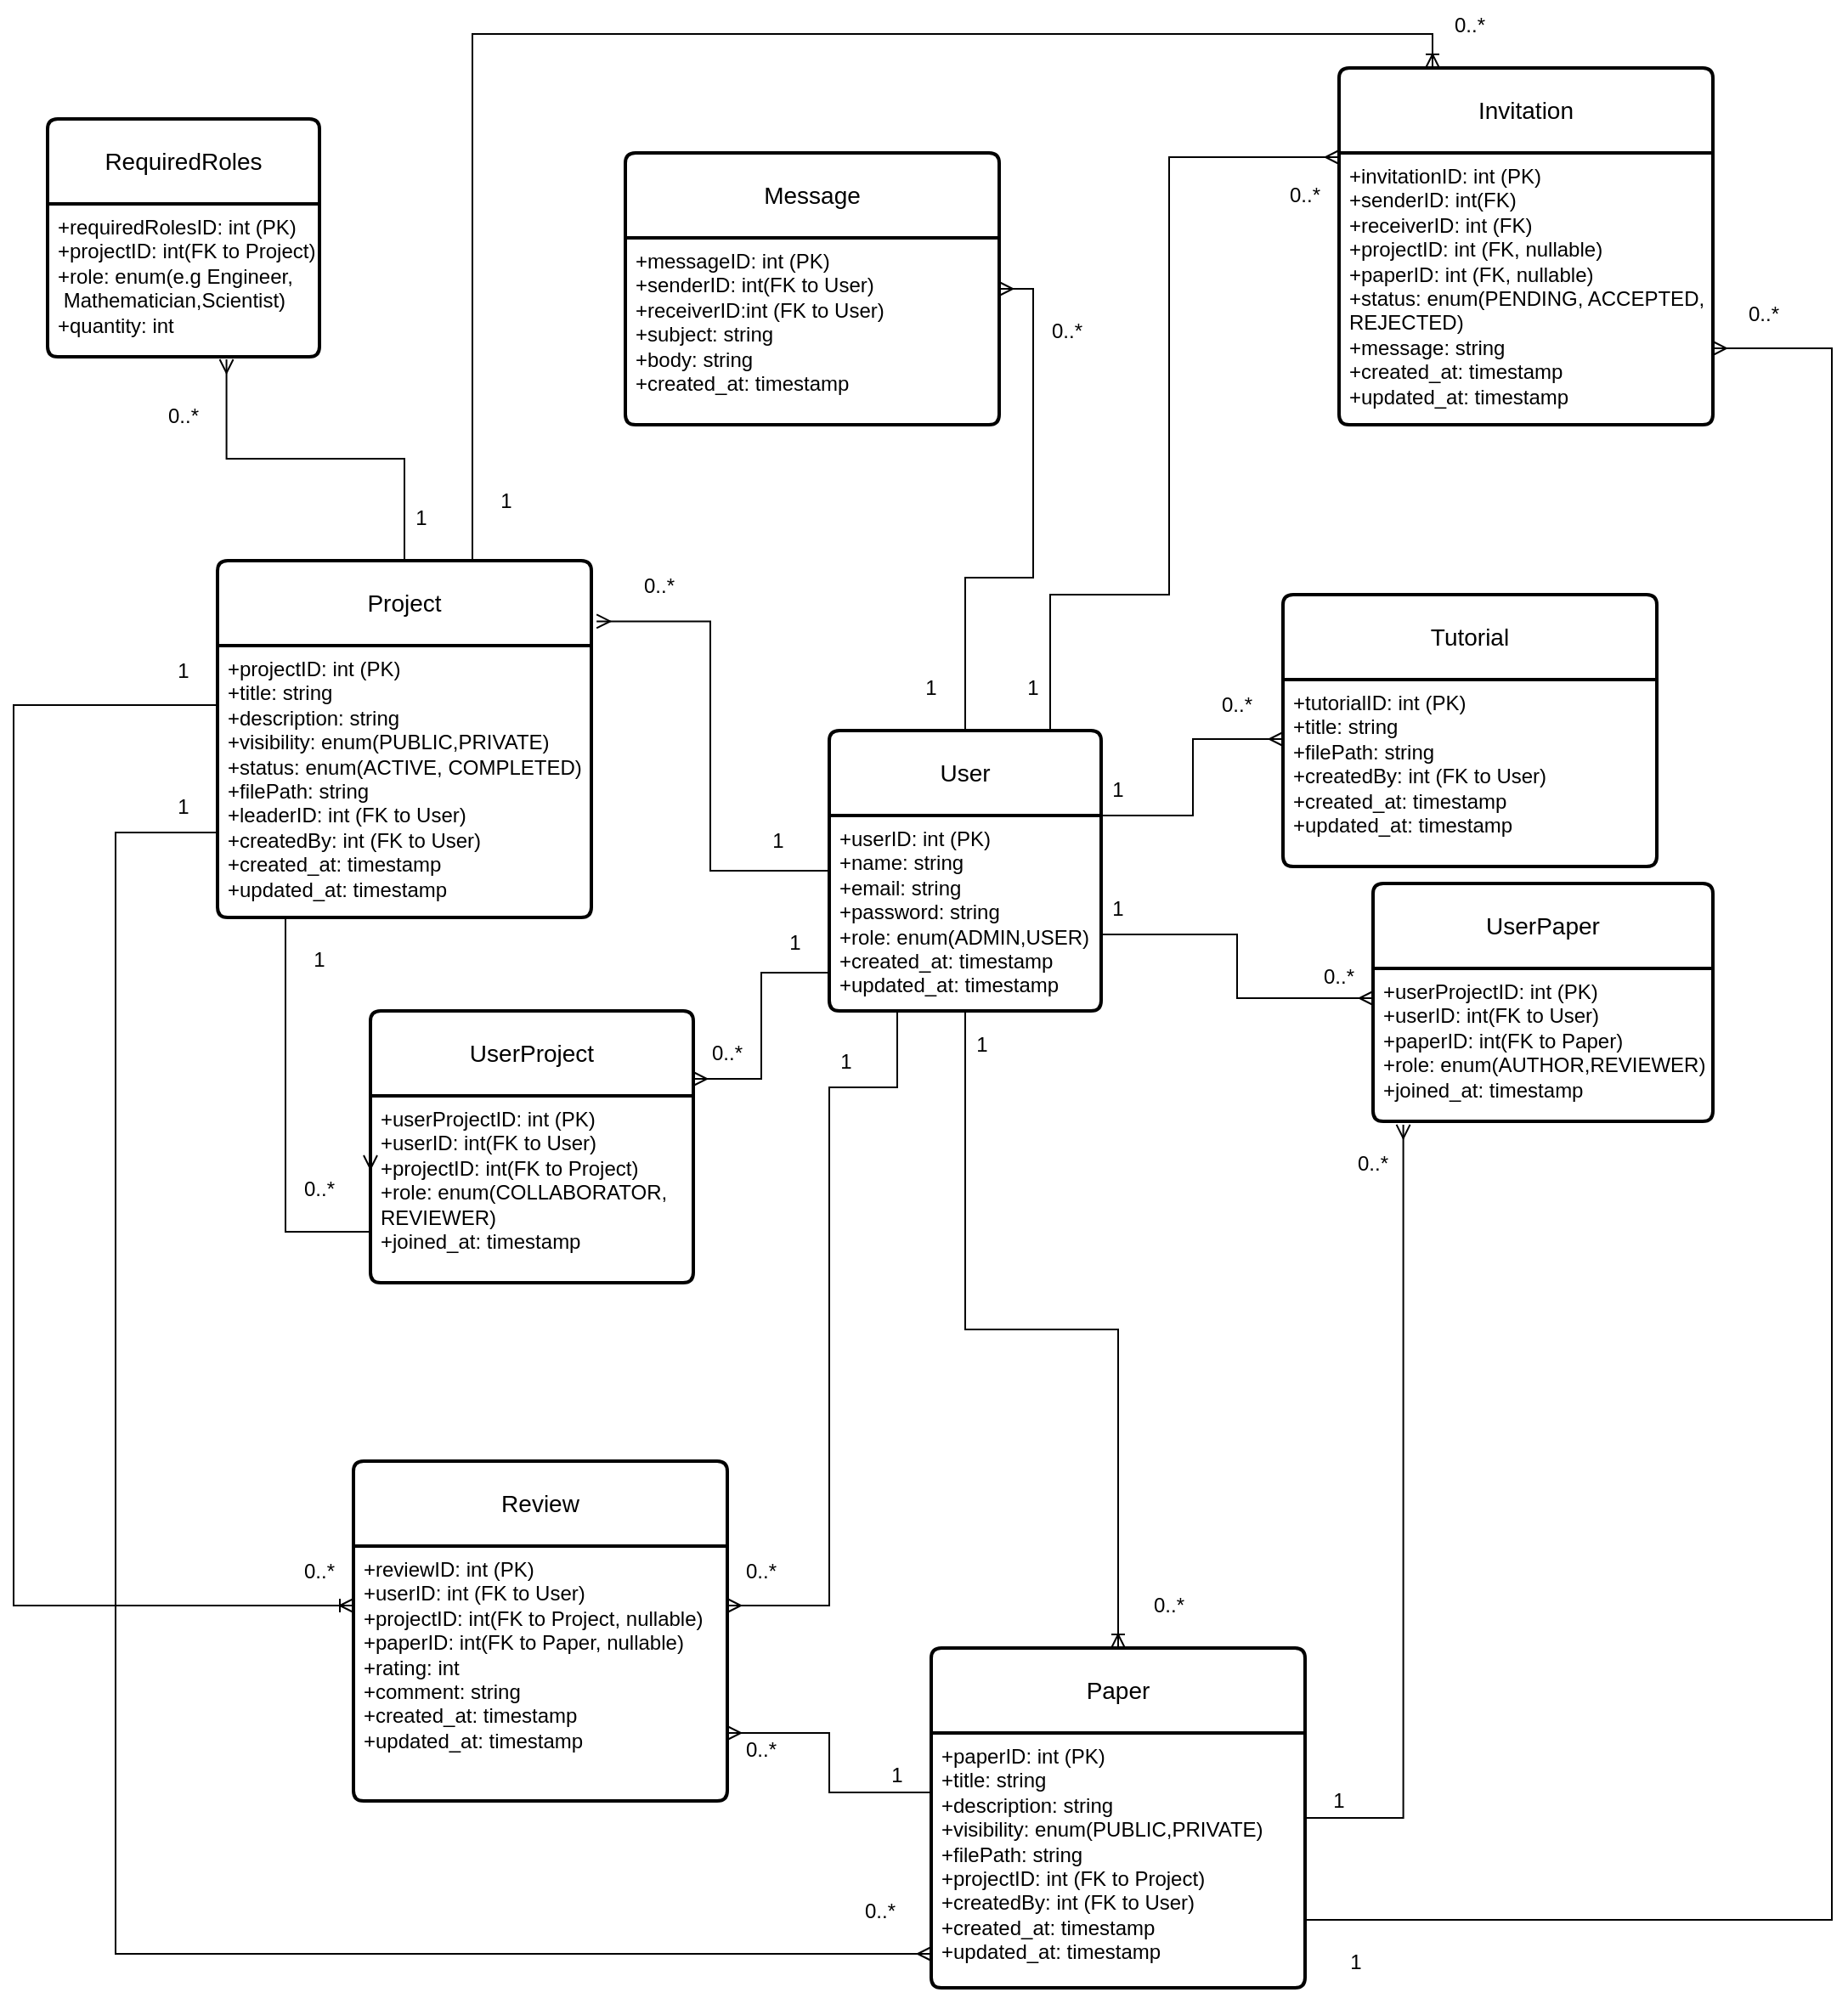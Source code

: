 <mxfile version="25.0.3">
  <diagram name="Page-1" id="Z2U6p0LVodjQmmG3kT3D">
    <mxGraphModel dx="3221" dy="2412" grid="1" gridSize="10" guides="1" tooltips="1" connect="1" arrows="1" fold="1" page="1" pageScale="1" pageWidth="827" pageHeight="1169" math="0" shadow="0">
      <root>
        <mxCell id="0" />
        <mxCell id="1" parent="0" />
        <mxCell id="RneDQQNkBCsze__7GoP--106" style="edgeStyle=orthogonalEdgeStyle;rounded=0;orthogonalLoop=1;jettySize=auto;html=1;entryX=0;entryY=0.5;entryDx=0;entryDy=0;endArrow=ERmany;endFill=0;" edge="1" parent="1" source="RneDQQNkBCsze__7GoP--2" target="RneDQQNkBCsze__7GoP--27">
          <mxGeometry relative="1" as="geometry">
            <Array as="points">
              <mxPoint x="554" y="160" />
              <mxPoint x="554" y="115" />
            </Array>
          </mxGeometry>
        </mxCell>
        <mxCell id="RneDQQNkBCsze__7GoP--108" style="edgeStyle=orthogonalEdgeStyle;rounded=0;orthogonalLoop=1;jettySize=auto;html=1;entryX=0;entryY=0.25;entryDx=0;entryDy=0;endArrow=ERmany;endFill=0;" edge="1" parent="1" source="RneDQQNkBCsze__7GoP--2" target="RneDQQNkBCsze__7GoP--39">
          <mxGeometry relative="1" as="geometry">
            <Array as="points">
              <mxPoint x="470" y="30" />
              <mxPoint x="540" y="30" />
              <mxPoint x="540" y="-227" />
            </Array>
          </mxGeometry>
        </mxCell>
        <mxCell id="RneDQQNkBCsze__7GoP--119" style="edgeStyle=orthogonalEdgeStyle;rounded=0;orthogonalLoop=1;jettySize=auto;html=1;entryX=1;entryY=0.5;entryDx=0;entryDy=0;endArrow=ERmany;endFill=0;" edge="1" parent="1" source="RneDQQNkBCsze__7GoP--2" target="RneDQQNkBCsze__7GoP--35">
          <mxGeometry relative="1" as="geometry" />
        </mxCell>
        <mxCell id="RneDQQNkBCsze__7GoP--2" value="User" style="swimlane;childLayout=stackLayout;horizontal=1;startSize=50;horizontalStack=0;rounded=1;fontSize=14;fontStyle=0;strokeWidth=2;resizeParent=0;resizeLast=1;shadow=0;dashed=0;align=center;arcSize=4;whiteSpace=wrap;html=1;" vertex="1" parent="1">
          <mxGeometry x="340" y="110" width="160" height="165" as="geometry" />
        </mxCell>
        <mxCell id="RneDQQNkBCsze__7GoP--3" value="+userID: int (PK)&lt;br&gt;+name: string&lt;br&gt;+email: string&lt;div&gt;+password: string&lt;/div&gt;&lt;div&gt;+role: enum(ADMIN,USER)&lt;/div&gt;&lt;div&gt;+created_at: timestamp&lt;/div&gt;&lt;div&gt;+updated_at: timestamp&lt;br&gt;&lt;div&gt;&lt;br&gt;&lt;/div&gt;&lt;div&gt;&lt;div&gt;&lt;br&gt;&lt;/div&gt;&lt;/div&gt;&lt;/div&gt;" style="align=left;strokeColor=none;fillColor=none;spacingLeft=4;fontSize=12;verticalAlign=top;resizable=0;rotatable=0;part=1;html=1;" vertex="1" parent="RneDQQNkBCsze__7GoP--2">
          <mxGeometry y="50" width="160" height="70" as="geometry" />
        </mxCell>
        <mxCell id="RneDQQNkBCsze__7GoP--4" value="&lt;div&gt;&lt;div&gt;&lt;br&gt;&lt;/div&gt;&lt;/div&gt;" style="align=left;strokeColor=none;fillColor=none;spacingLeft=4;fontSize=12;verticalAlign=top;resizable=0;rotatable=0;part=1;html=1;" vertex="1" parent="RneDQQNkBCsze__7GoP--2">
          <mxGeometry y="120" width="160" height="45" as="geometry" />
        </mxCell>
        <mxCell id="RneDQQNkBCsze__7GoP--116" style="edgeStyle=orthogonalEdgeStyle;rounded=0;orthogonalLoop=1;jettySize=auto;html=1;entryX=0.25;entryY=0;entryDx=0;entryDy=0;endArrow=ERoneToMany;endFill=0;" edge="1" parent="1" source="RneDQQNkBCsze__7GoP--5" target="RneDQQNkBCsze__7GoP--39">
          <mxGeometry relative="1" as="geometry">
            <Array as="points">
              <mxPoint x="130" y="-300" />
              <mxPoint x="695" y="-300" />
            </Array>
          </mxGeometry>
        </mxCell>
        <mxCell id="RneDQQNkBCsze__7GoP--5" value="Project" style="swimlane;childLayout=stackLayout;horizontal=1;startSize=50;horizontalStack=0;rounded=1;fontSize=14;fontStyle=0;strokeWidth=2;resizeParent=0;resizeLast=1;shadow=0;dashed=0;align=center;arcSize=4;whiteSpace=wrap;html=1;" vertex="1" parent="1">
          <mxGeometry x="-20" y="10" width="220" height="210" as="geometry" />
        </mxCell>
        <mxCell id="RneDQQNkBCsze__7GoP--6" value="+projectID: int (PK)&lt;br&gt;+title: string&lt;br&gt;+description: string&lt;div&gt;+visibility: enum(PUBLIC,PRIVATE)&lt;/div&gt;&lt;div&gt;+status: enum(ACTIVE, COMPLETED)&lt;/div&gt;&lt;div&gt;+filePath: string&lt;/div&gt;&lt;div&gt;+leaderID: int (FK to User&lt;span style=&quot;background-color: initial;&quot;&gt;)&lt;/span&gt;&lt;/div&gt;&lt;div&gt;&lt;span style=&quot;background-color: initial;&quot;&gt;+createdBy: int (FK to User)&lt;/span&gt;&lt;/div&gt;&lt;div&gt;+created_at: timestamp&lt;/div&gt;&lt;div&gt;+updated_at: timestamp&lt;br&gt;&lt;div&gt;&lt;br&gt;&lt;/div&gt;&lt;div&gt;&lt;div&gt;&lt;br&gt;&lt;/div&gt;&lt;/div&gt;&lt;/div&gt;" style="align=left;strokeColor=none;fillColor=none;spacingLeft=4;fontSize=12;verticalAlign=top;resizable=0;rotatable=0;part=1;html=1;" vertex="1" parent="RneDQQNkBCsze__7GoP--5">
          <mxGeometry y="50" width="220" height="70" as="geometry" />
        </mxCell>
        <mxCell id="RneDQQNkBCsze__7GoP--7" value="&lt;div&gt;&lt;div&gt;&lt;br&gt;&lt;/div&gt;&lt;/div&gt;&lt;div&gt;&lt;br&gt;&lt;/div&gt;" style="align=left;strokeColor=none;fillColor=none;spacingLeft=4;fontSize=12;verticalAlign=top;resizable=0;rotatable=0;part=1;html=1;" vertex="1" parent="RneDQQNkBCsze__7GoP--5">
          <mxGeometry y="120" width="220" height="90" as="geometry" />
        </mxCell>
        <mxCell id="RneDQQNkBCsze__7GoP--8" value="RequiredRoles" style="swimlane;childLayout=stackLayout;horizontal=1;startSize=50;horizontalStack=0;rounded=1;fontSize=14;fontStyle=0;strokeWidth=2;resizeParent=0;resizeLast=1;shadow=0;dashed=0;align=center;arcSize=4;whiteSpace=wrap;html=1;" vertex="1" parent="1">
          <mxGeometry x="-120" y="-250" width="160" height="140" as="geometry" />
        </mxCell>
        <mxCell id="RneDQQNkBCsze__7GoP--9" value="+requiredRolesID: int (PK)&lt;div&gt;+projectID: int(FK to Project)&lt;br&gt;&lt;div&gt;+role: enum(e.g Engineer,&lt;/div&gt;&lt;div&gt;&amp;nbsp;Mathematician,Scientist)&lt;/div&gt;&lt;div&gt;+quantity: int&lt;/div&gt;&lt;div&gt;&lt;br&gt;&lt;/div&gt;&lt;div&gt;&lt;br&gt;&lt;div&gt;&lt;br&gt;&lt;/div&gt;&lt;div&gt;&lt;div&gt;&lt;br&gt;&lt;/div&gt;&lt;/div&gt;&lt;/div&gt;&lt;/div&gt;" style="align=left;strokeColor=none;fillColor=none;spacingLeft=4;fontSize=12;verticalAlign=top;resizable=0;rotatable=0;part=1;html=1;" vertex="1" parent="RneDQQNkBCsze__7GoP--8">
          <mxGeometry y="50" width="160" height="70" as="geometry" />
        </mxCell>
        <mxCell id="RneDQQNkBCsze__7GoP--10" value="&lt;div&gt;&lt;div&gt;&lt;br&gt;&lt;/div&gt;&lt;/div&gt;" style="align=left;strokeColor=none;fillColor=none;spacingLeft=4;fontSize=12;verticalAlign=top;resizable=0;rotatable=0;part=1;html=1;" vertex="1" parent="RneDQQNkBCsze__7GoP--8">
          <mxGeometry y="120" width="160" height="20" as="geometry" />
        </mxCell>
        <mxCell id="RneDQQNkBCsze__7GoP--11" value="Paper" style="swimlane;childLayout=stackLayout;horizontal=1;startSize=50;horizontalStack=0;rounded=1;fontSize=14;fontStyle=0;strokeWidth=2;resizeParent=0;resizeLast=1;shadow=0;dashed=0;align=center;arcSize=4;whiteSpace=wrap;html=1;" vertex="1" parent="1">
          <mxGeometry x="400" y="650" width="220" height="200" as="geometry" />
        </mxCell>
        <mxCell id="RneDQQNkBCsze__7GoP--12" value="+paperID: int (PK)&lt;br&gt;+title: string&lt;br&gt;+description: string&lt;div&gt;+visibility: enum(PUBLIC,PRIVATE)&lt;/div&gt;&lt;div&gt;+filePath: string&lt;/div&gt;&lt;div&gt;+projectID: int (FK to Project&lt;span style=&quot;background-color: initial;&quot;&gt;)&lt;/span&gt;&lt;/div&gt;&lt;div&gt;&lt;span style=&quot;background-color: initial;&quot;&gt;+createdBy: int (FK to User)&lt;/span&gt;&lt;/div&gt;&lt;div&gt;+created_at: timestamp&lt;/div&gt;&lt;div&gt;+updated_at: timestamp&lt;br&gt;&lt;div&gt;&lt;br&gt;&lt;/div&gt;&lt;div&gt;&lt;div&gt;&lt;br&gt;&lt;/div&gt;&lt;/div&gt;&lt;/div&gt;" style="align=left;strokeColor=none;fillColor=none;spacingLeft=4;fontSize=12;verticalAlign=top;resizable=0;rotatable=0;part=1;html=1;" vertex="1" parent="RneDQQNkBCsze__7GoP--11">
          <mxGeometry y="50" width="220" height="70" as="geometry" />
        </mxCell>
        <mxCell id="RneDQQNkBCsze__7GoP--13" value="&lt;div&gt;&lt;div&gt;&lt;br&gt;&lt;/div&gt;&lt;/div&gt;" style="align=left;strokeColor=none;fillColor=none;spacingLeft=4;fontSize=12;verticalAlign=top;resizable=0;rotatable=0;part=1;html=1;" vertex="1" parent="RneDQQNkBCsze__7GoP--11">
          <mxGeometry y="120" width="220" height="80" as="geometry" />
        </mxCell>
        <mxCell id="RneDQQNkBCsze__7GoP--14" value="UserProject" style="swimlane;childLayout=stackLayout;horizontal=1;startSize=50;horizontalStack=0;rounded=1;fontSize=14;fontStyle=0;strokeWidth=2;resizeParent=0;resizeLast=1;shadow=0;dashed=0;align=center;arcSize=4;whiteSpace=wrap;html=1;" vertex="1" parent="1">
          <mxGeometry x="70" y="275" width="190" height="160" as="geometry" />
        </mxCell>
        <mxCell id="RneDQQNkBCsze__7GoP--15" value="+userProjectID: int (PK)&lt;div&gt;+userID: int(FK to User)&lt;/div&gt;&lt;div&gt;+projectID: int(FK to Project)&lt;br&gt;&lt;div&gt;+role: enum(COLLABORATOR,&lt;/div&gt;&lt;div&gt;REVIEWER)&amp;nbsp;&lt;/div&gt;&lt;div&gt;+joined_at: timestamp&lt;/div&gt;&lt;div&gt;&lt;br&gt;&lt;/div&gt;&lt;div&gt;&lt;br&gt;&lt;div&gt;&lt;br&gt;&lt;/div&gt;&lt;div&gt;&lt;div&gt;&lt;br&gt;&lt;/div&gt;&lt;/div&gt;&lt;/div&gt;&lt;/div&gt;" style="align=left;strokeColor=none;fillColor=none;spacingLeft=4;fontSize=12;verticalAlign=top;resizable=0;rotatable=0;part=1;html=1;" vertex="1" parent="RneDQQNkBCsze__7GoP--14">
          <mxGeometry y="50" width="190" height="70" as="geometry" />
        </mxCell>
        <mxCell id="RneDQQNkBCsze__7GoP--16" value="&lt;div&gt;&lt;div&gt;&lt;br&gt;&lt;/div&gt;&lt;/div&gt;" style="align=left;strokeColor=none;fillColor=none;spacingLeft=4;fontSize=12;verticalAlign=top;resizable=0;rotatable=0;part=1;html=1;" vertex="1" parent="RneDQQNkBCsze__7GoP--14">
          <mxGeometry y="120" width="190" height="40" as="geometry" />
        </mxCell>
        <mxCell id="RneDQQNkBCsze__7GoP--17" value="UserPaper" style="swimlane;childLayout=stackLayout;horizontal=1;startSize=50;horizontalStack=0;rounded=1;fontSize=14;fontStyle=0;strokeWidth=2;resizeParent=0;resizeLast=1;shadow=0;dashed=0;align=center;arcSize=4;whiteSpace=wrap;html=1;" vertex="1" parent="1">
          <mxGeometry x="660" y="200" width="200" height="140" as="geometry" />
        </mxCell>
        <mxCell id="RneDQQNkBCsze__7GoP--18" value="+userProjectID: int (PK)&lt;div&gt;+userID: int(FK to User)&lt;/div&gt;&lt;div&gt;+paperID: int(FK to Paper)&lt;br&gt;&lt;div&gt;+role: enum(AUTHOR,&lt;span style=&quot;background-color: initial;&quot;&gt;REVIEWER)&amp;nbsp;&lt;/span&gt;&lt;/div&gt;&lt;div&gt;+joined_at: timestamp&lt;/div&gt;&lt;div&gt;&lt;br&gt;&lt;/div&gt;&lt;div&gt;&lt;br&gt;&lt;div&gt;&lt;br&gt;&lt;/div&gt;&lt;div&gt;&lt;div&gt;&lt;br&gt;&lt;/div&gt;&lt;/div&gt;&lt;/div&gt;&lt;/div&gt;" style="align=left;strokeColor=none;fillColor=none;spacingLeft=4;fontSize=12;verticalAlign=top;resizable=0;rotatable=0;part=1;html=1;" vertex="1" parent="RneDQQNkBCsze__7GoP--17">
          <mxGeometry y="50" width="200" height="70" as="geometry" />
        </mxCell>
        <mxCell id="RneDQQNkBCsze__7GoP--19" value="&lt;div&gt;&lt;div&gt;&lt;br&gt;&lt;/div&gt;&lt;/div&gt;" style="align=left;strokeColor=none;fillColor=none;spacingLeft=4;fontSize=12;verticalAlign=top;resizable=0;rotatable=0;part=1;html=1;" vertex="1" parent="RneDQQNkBCsze__7GoP--17">
          <mxGeometry y="120" width="200" height="20" as="geometry" />
        </mxCell>
        <mxCell id="RneDQQNkBCsze__7GoP--20" value="Review" style="swimlane;childLayout=stackLayout;horizontal=1;startSize=50;horizontalStack=0;rounded=1;fontSize=14;fontStyle=0;strokeWidth=2;resizeParent=0;resizeLast=1;shadow=0;dashed=0;align=center;arcSize=4;whiteSpace=wrap;html=1;" vertex="1" parent="1">
          <mxGeometry x="60" y="540" width="220" height="200" as="geometry" />
        </mxCell>
        <mxCell id="RneDQQNkBCsze__7GoP--21" value="+reviewID: int (PK)&lt;br&gt;+userID: int (FK to User)&lt;br&gt;+projectID: int(FK to Project, nullable)&lt;div&gt;+paperID: int(FK to Paper, nullable)&lt;/div&gt;&lt;div&gt;+rating: int&lt;/div&gt;&lt;div&gt;+comment: string&lt;/div&gt;&lt;div&gt;+created_at: timestamp&lt;/div&gt;&lt;div&gt;+updated_at: timestamp&lt;br&gt;&lt;div&gt;&lt;br&gt;&lt;/div&gt;&lt;div&gt;&lt;div&gt;&lt;br&gt;&lt;/div&gt;&lt;/div&gt;&lt;/div&gt;" style="align=left;strokeColor=none;fillColor=none;spacingLeft=4;fontSize=12;verticalAlign=top;resizable=0;rotatable=0;part=1;html=1;" vertex="1" parent="RneDQQNkBCsze__7GoP--20">
          <mxGeometry y="50" width="220" height="70" as="geometry" />
        </mxCell>
        <mxCell id="RneDQQNkBCsze__7GoP--22" value="&lt;div&gt;&lt;div&gt;&lt;br&gt;&lt;/div&gt;&lt;/div&gt;" style="align=left;strokeColor=none;fillColor=none;spacingLeft=4;fontSize=12;verticalAlign=top;resizable=0;rotatable=0;part=1;html=1;" vertex="1" parent="RneDQQNkBCsze__7GoP--20">
          <mxGeometry y="120" width="220" height="80" as="geometry" />
        </mxCell>
        <mxCell id="RneDQQNkBCsze__7GoP--26" value="Tutorial" style="swimlane;childLayout=stackLayout;horizontal=1;startSize=50;horizontalStack=0;rounded=1;fontSize=14;fontStyle=0;strokeWidth=2;resizeParent=0;resizeLast=1;shadow=0;dashed=0;align=center;arcSize=4;whiteSpace=wrap;html=1;" vertex="1" parent="1">
          <mxGeometry x="607" y="30" width="220" height="160" as="geometry" />
        </mxCell>
        <mxCell id="RneDQQNkBCsze__7GoP--27" value="+tutorialID: int (PK)&lt;br&gt;+title: string&lt;br&gt;+filePath: string&lt;div&gt;&lt;span style=&quot;background-color: initial;&quot;&gt;+createdBy: int (FK to User)&lt;/span&gt;&lt;/div&gt;&lt;div&gt;+created_at: timestamp&lt;/div&gt;&lt;div&gt;+updated_at: timestamp&lt;br&gt;&lt;div&gt;&lt;br&gt;&lt;/div&gt;&lt;div&gt;&lt;div&gt;&lt;br&gt;&lt;/div&gt;&lt;/div&gt;&lt;/div&gt;" style="align=left;strokeColor=none;fillColor=none;spacingLeft=4;fontSize=12;verticalAlign=top;resizable=0;rotatable=0;part=1;html=1;" vertex="1" parent="RneDQQNkBCsze__7GoP--26">
          <mxGeometry y="50" width="220" height="70" as="geometry" />
        </mxCell>
        <mxCell id="RneDQQNkBCsze__7GoP--28" value="&lt;div&gt;&lt;div&gt;&lt;br&gt;&lt;/div&gt;&lt;/div&gt;&lt;div&gt;&lt;br&gt;&lt;/div&gt;" style="align=left;strokeColor=none;fillColor=none;spacingLeft=4;fontSize=12;verticalAlign=top;resizable=0;rotatable=0;part=1;html=1;" vertex="1" parent="RneDQQNkBCsze__7GoP--26">
          <mxGeometry y="120" width="220" height="90" as="geometry" />
        </mxCell>
        <mxCell id="RneDQQNkBCsze__7GoP--29" value="&lt;div&gt;&lt;div&gt;&lt;br&gt;&lt;/div&gt;&lt;/div&gt;&lt;div&gt;&lt;br&gt;&lt;/div&gt;" style="align=left;strokeColor=none;fillColor=none;spacingLeft=4;fontSize=12;verticalAlign=top;resizable=0;rotatable=0;part=1;html=1;" vertex="1" parent="RneDQQNkBCsze__7GoP--26">
          <mxGeometry y="210" width="220" height="-50" as="geometry" />
        </mxCell>
        <mxCell id="RneDQQNkBCsze__7GoP--34" value="&lt;div&gt;&lt;div&gt;&lt;br&gt;&lt;/div&gt;&lt;/div&gt;&lt;div&gt;&lt;br&gt;&lt;/div&gt;" style="align=left;strokeColor=none;fillColor=none;spacingLeft=4;fontSize=12;verticalAlign=top;resizable=0;rotatable=0;part=1;html=1;" vertex="1" parent="RneDQQNkBCsze__7GoP--26">
          <mxGeometry y="160" width="220" as="geometry" />
        </mxCell>
        <mxCell id="RneDQQNkBCsze__7GoP--35" value="Message" style="swimlane;childLayout=stackLayout;horizontal=1;startSize=50;horizontalStack=0;rounded=1;fontSize=14;fontStyle=0;strokeWidth=2;resizeParent=0;resizeLast=1;shadow=0;dashed=0;align=center;arcSize=4;whiteSpace=wrap;html=1;" vertex="1" parent="1">
          <mxGeometry x="220" y="-230" width="220" height="160" as="geometry" />
        </mxCell>
        <mxCell id="RneDQQNkBCsze__7GoP--36" value="+messageID: int (PK)&lt;br&gt;+senderID: int(FK to User)&lt;br&gt;+receiverID:int (FK to User)&lt;div&gt;&lt;span style=&quot;background-color: initial;&quot;&gt;+subject: string&lt;/span&gt;&lt;/div&gt;&lt;div&gt;&lt;span style=&quot;background-color: initial;&quot;&gt;+body: string&lt;/span&gt;&lt;/div&gt;&lt;div&gt;+created_at: timestamp&lt;/div&gt;&lt;div&gt;&lt;div&gt;&lt;br&gt;&lt;/div&gt;&lt;div&gt;&lt;div&gt;&lt;br&gt;&lt;/div&gt;&lt;/div&gt;&lt;/div&gt;" style="align=left;strokeColor=none;fillColor=none;spacingLeft=4;fontSize=12;verticalAlign=top;resizable=0;rotatable=0;part=1;html=1;" vertex="1" parent="RneDQQNkBCsze__7GoP--35">
          <mxGeometry y="50" width="220" height="70" as="geometry" />
        </mxCell>
        <mxCell id="RneDQQNkBCsze__7GoP--37" value="&lt;div&gt;&lt;div&gt;&lt;br&gt;&lt;/div&gt;&lt;/div&gt;&lt;div&gt;&lt;br&gt;&lt;/div&gt;" style="align=left;strokeColor=none;fillColor=none;spacingLeft=4;fontSize=12;verticalAlign=top;resizable=0;rotatable=0;part=1;html=1;" vertex="1" parent="RneDQQNkBCsze__7GoP--35">
          <mxGeometry y="120" width="220" height="90" as="geometry" />
        </mxCell>
        <mxCell id="RneDQQNkBCsze__7GoP--38" value="&lt;div&gt;&lt;div&gt;&lt;br&gt;&lt;/div&gt;&lt;/div&gt;&lt;div&gt;&lt;br&gt;&lt;/div&gt;" style="align=left;strokeColor=none;fillColor=none;spacingLeft=4;fontSize=12;verticalAlign=top;resizable=0;rotatable=0;part=1;html=1;" vertex="1" parent="RneDQQNkBCsze__7GoP--35">
          <mxGeometry y="210" width="220" height="-50" as="geometry" />
        </mxCell>
        <mxCell id="RneDQQNkBCsze__7GoP--39" value="Invitation" style="swimlane;childLayout=stackLayout;horizontal=1;startSize=50;horizontalStack=0;rounded=1;fontSize=14;fontStyle=0;strokeWidth=2;resizeParent=0;resizeLast=1;shadow=0;dashed=0;align=center;arcSize=4;whiteSpace=wrap;html=1;" vertex="1" parent="1">
          <mxGeometry x="640" y="-280" width="220" height="210" as="geometry" />
        </mxCell>
        <mxCell id="RneDQQNkBCsze__7GoP--40" value="+invitationID: int (PK)&lt;br&gt;+senderID: int(FK)&lt;br&gt;+receiverID: int (FK)&lt;div&gt;+projectID: int (FK, nullable)&lt;/div&gt;&lt;div&gt;+paperID: int (FK, nullable)&lt;/div&gt;&lt;div&gt;+status: enum(PENDING, ACCEPTED,&lt;/div&gt;&lt;div&gt;REJECTED)&lt;/div&gt;&lt;div&gt;&lt;span style=&quot;background-color: initial;&quot;&gt;+message: string&lt;/span&gt;&lt;/div&gt;&lt;div&gt;+created_at: timestamp&lt;/div&gt;&lt;div&gt;+updated_at: timestamp&lt;br&gt;&lt;div&gt;&lt;br&gt;&lt;/div&gt;&lt;div&gt;&lt;div&gt;&lt;br&gt;&lt;/div&gt;&lt;/div&gt;&lt;/div&gt;" style="align=left;strokeColor=none;fillColor=none;spacingLeft=4;fontSize=12;verticalAlign=top;resizable=0;rotatable=0;part=1;html=1;" vertex="1" parent="RneDQQNkBCsze__7GoP--39">
          <mxGeometry y="50" width="220" height="70" as="geometry" />
        </mxCell>
        <mxCell id="RneDQQNkBCsze__7GoP--41" value="&lt;div&gt;&lt;div&gt;&lt;br&gt;&lt;/div&gt;&lt;/div&gt;" style="align=left;strokeColor=none;fillColor=none;spacingLeft=4;fontSize=12;verticalAlign=top;resizable=0;rotatable=0;part=1;html=1;" vertex="1" parent="RneDQQNkBCsze__7GoP--39">
          <mxGeometry y="120" width="220" height="90" as="geometry" />
        </mxCell>
        <mxCell id="RneDQQNkBCsze__7GoP--64" style="edgeStyle=orthogonalEdgeStyle;rounded=0;orthogonalLoop=1;jettySize=auto;html=1;entryX=1.014;entryY=0.17;entryDx=0;entryDy=0;entryPerimeter=0;endArrow=ERmany;endFill=0;" edge="1" parent="1" source="RneDQQNkBCsze__7GoP--2" target="RneDQQNkBCsze__7GoP--5">
          <mxGeometry relative="1" as="geometry" />
        </mxCell>
        <mxCell id="RneDQQNkBCsze__7GoP--65" value="1" style="text;html=1;align=center;verticalAlign=middle;whiteSpace=wrap;rounded=0;" vertex="1" parent="1">
          <mxGeometry x="280" y="160" width="60" height="30" as="geometry" />
        </mxCell>
        <mxCell id="RneDQQNkBCsze__7GoP--66" value="0..*" style="text;html=1;align=center;verticalAlign=middle;whiteSpace=wrap;rounded=0;" vertex="1" parent="1">
          <mxGeometry x="210" y="10" width="60" height="30" as="geometry" />
        </mxCell>
        <mxCell id="RneDQQNkBCsze__7GoP--67" style="edgeStyle=orthogonalEdgeStyle;rounded=0;orthogonalLoop=1;jettySize=auto;html=1;entryX=1;entryY=0.25;entryDx=0;entryDy=0;endArrow=ERmany;endFill=0;" edge="1" parent="1" source="RneDQQNkBCsze__7GoP--4" target="RneDQQNkBCsze__7GoP--14">
          <mxGeometry relative="1" as="geometry" />
        </mxCell>
        <mxCell id="RneDQQNkBCsze__7GoP--68" value="1" style="text;html=1;align=center;verticalAlign=middle;whiteSpace=wrap;rounded=0;" vertex="1" parent="1">
          <mxGeometry x="290" y="220" width="60" height="30" as="geometry" />
        </mxCell>
        <mxCell id="RneDQQNkBCsze__7GoP--69" value="0..*" style="text;html=1;align=center;verticalAlign=middle;whiteSpace=wrap;rounded=0;" vertex="1" parent="1">
          <mxGeometry x="250" y="285" width="60" height="30" as="geometry" />
        </mxCell>
        <mxCell id="RneDQQNkBCsze__7GoP--70" style="edgeStyle=orthogonalEdgeStyle;rounded=0;orthogonalLoop=1;jettySize=auto;html=1;entryX=0;entryY=0.5;entryDx=0;entryDy=0;endArrow=ERmany;endFill=0;" edge="1" parent="1" source="RneDQQNkBCsze__7GoP--7" target="RneDQQNkBCsze__7GoP--15">
          <mxGeometry relative="1" as="geometry">
            <Array as="points">
              <mxPoint x="20" y="405" />
            </Array>
          </mxGeometry>
        </mxCell>
        <mxCell id="RneDQQNkBCsze__7GoP--71" value="1" style="text;html=1;align=center;verticalAlign=middle;whiteSpace=wrap;rounded=0;" vertex="1" parent="1">
          <mxGeometry x="10" y="230" width="60" height="30" as="geometry" />
        </mxCell>
        <mxCell id="RneDQQNkBCsze__7GoP--72" value="0..*" style="text;html=1;align=center;verticalAlign=middle;whiteSpace=wrap;rounded=0;" vertex="1" parent="1">
          <mxGeometry x="10" y="365" width="60" height="30" as="geometry" />
        </mxCell>
        <mxCell id="RneDQQNkBCsze__7GoP--73" style="edgeStyle=orthogonalEdgeStyle;rounded=0;orthogonalLoop=1;jettySize=auto;html=1;entryX=0.5;entryY=0;entryDx=0;entryDy=0;endArrow=ERoneToMany;endFill=0;" edge="1" parent="1" source="RneDQQNkBCsze__7GoP--4" target="RneDQQNkBCsze__7GoP--11">
          <mxGeometry relative="1" as="geometry" />
        </mxCell>
        <mxCell id="RneDQQNkBCsze__7GoP--75" value="1" style="text;html=1;align=center;verticalAlign=middle;whiteSpace=wrap;rounded=0;" vertex="1" parent="1">
          <mxGeometry x="400" y="280" width="60" height="30" as="geometry" />
        </mxCell>
        <mxCell id="RneDQQNkBCsze__7GoP--76" value="0..*" style="text;html=1;align=center;verticalAlign=middle;whiteSpace=wrap;rounded=0;" vertex="1" parent="1">
          <mxGeometry x="510" y="610" width="60" height="30" as="geometry" />
        </mxCell>
        <mxCell id="RneDQQNkBCsze__7GoP--77" style="edgeStyle=orthogonalEdgeStyle;rounded=0;orthogonalLoop=1;jettySize=auto;html=1;entryX=0;entryY=0.25;entryDx=0;entryDy=0;endArrow=ERmany;endFill=0;" edge="1" parent="1" source="RneDQQNkBCsze__7GoP--3" target="RneDQQNkBCsze__7GoP--18">
          <mxGeometry relative="1" as="geometry">
            <Array as="points">
              <mxPoint x="580" y="230" />
              <mxPoint x="580" y="268" />
            </Array>
          </mxGeometry>
        </mxCell>
        <mxCell id="RneDQQNkBCsze__7GoP--78" value="1" style="text;html=1;align=center;verticalAlign=middle;whiteSpace=wrap;rounded=0;" vertex="1" parent="1">
          <mxGeometry x="480" y="200" width="60" height="30" as="geometry" />
        </mxCell>
        <mxCell id="RneDQQNkBCsze__7GoP--79" value="0..*" style="text;html=1;align=center;verticalAlign=middle;whiteSpace=wrap;rounded=0;" vertex="1" parent="1">
          <mxGeometry x="610" y="240" width="60" height="30" as="geometry" />
        </mxCell>
        <mxCell id="RneDQQNkBCsze__7GoP--80" style="edgeStyle=orthogonalEdgeStyle;rounded=0;orthogonalLoop=1;jettySize=auto;html=1;entryX=0.089;entryY=1.098;entryDx=0;entryDy=0;entryPerimeter=0;endArrow=ERmany;endFill=0;" edge="1" parent="1" source="RneDQQNkBCsze__7GoP--11" target="RneDQQNkBCsze__7GoP--19">
          <mxGeometry relative="1" as="geometry" />
        </mxCell>
        <mxCell id="RneDQQNkBCsze__7GoP--81" value="1" style="text;html=1;align=center;verticalAlign=middle;whiteSpace=wrap;rounded=0;" vertex="1" parent="1">
          <mxGeometry x="610" y="725" width="60" height="30" as="geometry" />
        </mxCell>
        <mxCell id="RneDQQNkBCsze__7GoP--82" value="0..*" style="text;html=1;align=center;verticalAlign=middle;whiteSpace=wrap;rounded=0;" vertex="1" parent="1">
          <mxGeometry x="630" y="350" width="60" height="30" as="geometry" />
        </mxCell>
        <mxCell id="RneDQQNkBCsze__7GoP--83" style="edgeStyle=orthogonalEdgeStyle;rounded=0;orthogonalLoop=1;jettySize=auto;html=1;entryX=0;entryY=0.75;entryDx=0;entryDy=0;endArrow=ERmany;endFill=0;" edge="1" parent="1" source="RneDQQNkBCsze__7GoP--7" target="RneDQQNkBCsze__7GoP--13">
          <mxGeometry relative="1" as="geometry">
            <Array as="points">
              <mxPoint x="-80" y="170" />
              <mxPoint x="-80" y="830" />
            </Array>
          </mxGeometry>
        </mxCell>
        <mxCell id="RneDQQNkBCsze__7GoP--84" value="0..*" style="text;html=1;align=center;verticalAlign=middle;whiteSpace=wrap;rounded=0;" vertex="1" parent="1">
          <mxGeometry x="340" y="790" width="60" height="30" as="geometry" />
        </mxCell>
        <mxCell id="RneDQQNkBCsze__7GoP--85" value="1" style="text;html=1;align=center;verticalAlign=middle;whiteSpace=wrap;rounded=0;" vertex="1" parent="1">
          <mxGeometry x="-70" y="140" width="60" height="30" as="geometry" />
        </mxCell>
        <mxCell id="RneDQQNkBCsze__7GoP--86" style="edgeStyle=orthogonalEdgeStyle;rounded=0;orthogonalLoop=1;jettySize=auto;html=1;entryX=0.658;entryY=1.074;entryDx=0;entryDy=0;entryPerimeter=0;endArrow=ERmany;endFill=0;" edge="1" parent="1" source="RneDQQNkBCsze__7GoP--5" target="RneDQQNkBCsze__7GoP--10">
          <mxGeometry relative="1" as="geometry" />
        </mxCell>
        <mxCell id="RneDQQNkBCsze__7GoP--87" value="0..*" style="text;html=1;align=center;verticalAlign=middle;whiteSpace=wrap;rounded=0;" vertex="1" parent="1">
          <mxGeometry x="-70" y="-90" width="60" height="30" as="geometry" />
        </mxCell>
        <mxCell id="RneDQQNkBCsze__7GoP--88" value="1" style="text;html=1;align=center;verticalAlign=middle;whiteSpace=wrap;rounded=0;" vertex="1" parent="1">
          <mxGeometry x="70" y="-30" width="60" height="30" as="geometry" />
        </mxCell>
        <mxCell id="RneDQQNkBCsze__7GoP--91" value="0..*" style="text;html=1;align=center;verticalAlign=middle;whiteSpace=wrap;rounded=0;" vertex="1" parent="1">
          <mxGeometry x="550" y="80" width="60" height="30" as="geometry" />
        </mxCell>
        <mxCell id="RneDQQNkBCsze__7GoP--97" style="edgeStyle=orthogonalEdgeStyle;rounded=0;orthogonalLoop=1;jettySize=auto;html=1;entryX=1;entryY=0.5;entryDx=0;entryDy=0;endArrow=ERmany;endFill=0;" edge="1" parent="1" source="RneDQQNkBCsze__7GoP--4" target="RneDQQNkBCsze__7GoP--21">
          <mxGeometry relative="1" as="geometry">
            <Array as="points">
              <mxPoint x="380" y="320" />
              <mxPoint x="340" y="320" />
              <mxPoint x="340" y="625" />
            </Array>
          </mxGeometry>
        </mxCell>
        <mxCell id="RneDQQNkBCsze__7GoP--98" value="1" style="text;html=1;align=center;verticalAlign=middle;whiteSpace=wrap;rounded=0;" vertex="1" parent="1">
          <mxGeometry x="320" y="290" width="60" height="30" as="geometry" />
        </mxCell>
        <mxCell id="RneDQQNkBCsze__7GoP--99" value="0..*" style="text;html=1;align=center;verticalAlign=middle;whiteSpace=wrap;rounded=0;" vertex="1" parent="1">
          <mxGeometry x="270" y="590" width="60" height="30" as="geometry" />
        </mxCell>
        <mxCell id="RneDQQNkBCsze__7GoP--100" style="edgeStyle=orthogonalEdgeStyle;rounded=0;orthogonalLoop=1;jettySize=auto;html=1;entryX=0;entryY=0.5;entryDx=0;entryDy=0;endArrow=ERoneToMany;endFill=0;" edge="1" parent="1" source="RneDQQNkBCsze__7GoP--6" target="RneDQQNkBCsze__7GoP--21">
          <mxGeometry relative="1" as="geometry">
            <Array as="points">
              <mxPoint x="-140" y="95" />
              <mxPoint x="-140" y="625" />
            </Array>
          </mxGeometry>
        </mxCell>
        <mxCell id="RneDQQNkBCsze__7GoP--101" value="1" style="text;html=1;align=center;verticalAlign=middle;whiteSpace=wrap;rounded=0;" vertex="1" parent="1">
          <mxGeometry x="-70" y="60" width="60" height="30" as="geometry" />
        </mxCell>
        <mxCell id="RneDQQNkBCsze__7GoP--102" value="0..*" style="text;html=1;align=center;verticalAlign=middle;whiteSpace=wrap;rounded=0;" vertex="1" parent="1">
          <mxGeometry x="10" y="590" width="60" height="30" as="geometry" />
        </mxCell>
        <mxCell id="RneDQQNkBCsze__7GoP--103" style="edgeStyle=orthogonalEdgeStyle;rounded=0;orthogonalLoop=1;jettySize=auto;html=1;entryX=1;entryY=0.5;entryDx=0;entryDy=0;endArrow=ERmany;endFill=0;" edge="1" parent="1" source="RneDQQNkBCsze__7GoP--12" target="RneDQQNkBCsze__7GoP--22">
          <mxGeometry relative="1" as="geometry" />
        </mxCell>
        <mxCell id="RneDQQNkBCsze__7GoP--104" value="0..*" style="text;html=1;align=center;verticalAlign=middle;whiteSpace=wrap;rounded=0;" vertex="1" parent="1">
          <mxGeometry x="270" y="695" width="60" height="30" as="geometry" />
        </mxCell>
        <mxCell id="RneDQQNkBCsze__7GoP--105" value="1" style="text;html=1;align=center;verticalAlign=middle;whiteSpace=wrap;rounded=0;" vertex="1" parent="1">
          <mxGeometry x="350" y="710" width="60" height="30" as="geometry" />
        </mxCell>
        <mxCell id="RneDQQNkBCsze__7GoP--107" value="1" style="text;html=1;align=center;verticalAlign=middle;whiteSpace=wrap;rounded=0;" vertex="1" parent="1">
          <mxGeometry x="480" y="130" width="60" height="30" as="geometry" />
        </mxCell>
        <mxCell id="RneDQQNkBCsze__7GoP--109" value="1" style="text;html=1;align=center;verticalAlign=middle;whiteSpace=wrap;rounded=0;" vertex="1" parent="1">
          <mxGeometry x="430" y="70" width="60" height="30" as="geometry" />
        </mxCell>
        <mxCell id="RneDQQNkBCsze__7GoP--110" value="0..*" style="text;html=1;align=center;verticalAlign=middle;whiteSpace=wrap;rounded=0;" vertex="1" parent="1">
          <mxGeometry x="590" y="-220" width="60" height="30" as="geometry" />
        </mxCell>
        <mxCell id="RneDQQNkBCsze__7GoP--111" style="edgeStyle=orthogonalEdgeStyle;rounded=0;orthogonalLoop=1;jettySize=auto;html=1;entryX=1;entryY=0.5;entryDx=0;entryDy=0;endArrow=ERmany;endFill=0;" edge="1" parent="1" source="RneDQQNkBCsze__7GoP--13" target="RneDQQNkBCsze__7GoP--41">
          <mxGeometry relative="1" as="geometry">
            <Array as="points">
              <mxPoint x="930" y="810" />
              <mxPoint x="930" y="-115" />
            </Array>
          </mxGeometry>
        </mxCell>
        <mxCell id="RneDQQNkBCsze__7GoP--112" value="0..*" style="text;html=1;align=center;verticalAlign=middle;whiteSpace=wrap;rounded=0;" vertex="1" parent="1">
          <mxGeometry x="860" y="-150" width="60" height="30" as="geometry" />
        </mxCell>
        <mxCell id="RneDQQNkBCsze__7GoP--115" value="1" style="text;html=1;align=center;verticalAlign=middle;whiteSpace=wrap;rounded=0;" vertex="1" parent="1">
          <mxGeometry x="620" y="820" width="60" height="30" as="geometry" />
        </mxCell>
        <mxCell id="RneDQQNkBCsze__7GoP--117" value="0..*" style="text;html=1;align=center;verticalAlign=middle;whiteSpace=wrap;rounded=0;" vertex="1" parent="1">
          <mxGeometry x="687" y="-320" width="60" height="30" as="geometry" />
        </mxCell>
        <mxCell id="RneDQQNkBCsze__7GoP--118" value="1" style="text;html=1;align=center;verticalAlign=middle;whiteSpace=wrap;rounded=0;" vertex="1" parent="1">
          <mxGeometry x="120" y="-40" width="60" height="30" as="geometry" />
        </mxCell>
        <mxCell id="RneDQQNkBCsze__7GoP--120" value="1" style="text;html=1;align=center;verticalAlign=middle;whiteSpace=wrap;rounded=0;" vertex="1" parent="1">
          <mxGeometry x="370" y="70" width="60" height="30" as="geometry" />
        </mxCell>
        <mxCell id="RneDQQNkBCsze__7GoP--121" value="0..*" style="text;html=1;align=center;verticalAlign=middle;whiteSpace=wrap;rounded=0;" vertex="1" parent="1">
          <mxGeometry x="450" y="-140" width="60" height="30" as="geometry" />
        </mxCell>
      </root>
    </mxGraphModel>
  </diagram>
</mxfile>
